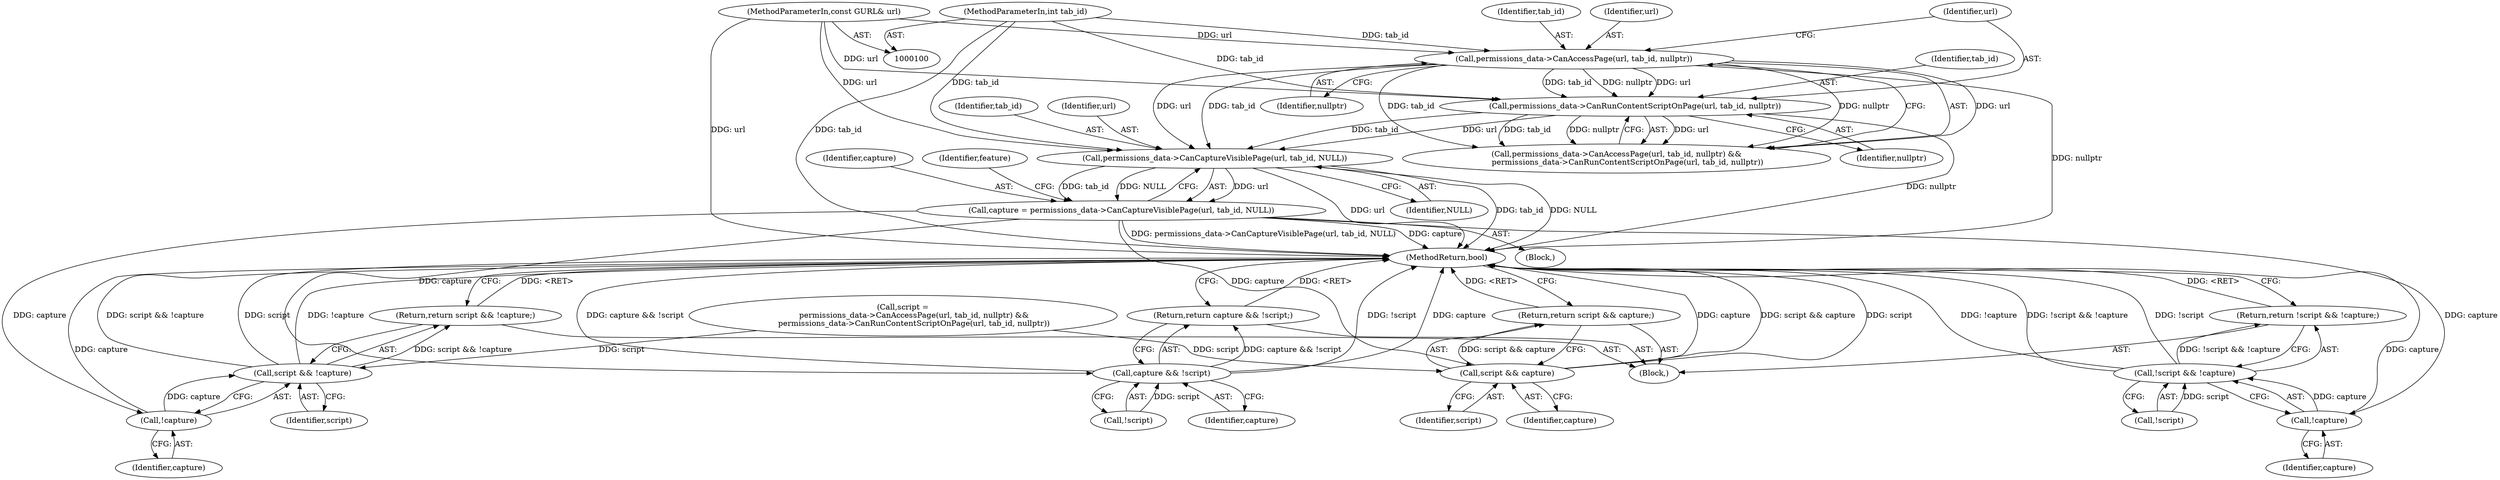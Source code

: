 digraph "1_Chrome_0660e08731fd42076d7242068e9eaed1482b14d5@del" {
"1000125" [label="(Call,permissions_data->CanCaptureVisiblePage(url, tab_id, NULL))"];
"1000114" [label="(Call,permissions_data->CanAccessPage(url, tab_id, nullptr))"];
"1000102" [label="(MethodParameterIn,const GURL& url)"];
"1000104" [label="(MethodParameterIn,int tab_id)"];
"1000118" [label="(Call,permissions_data->CanRunContentScriptOnPage(url, tab_id, nullptr))"];
"1000123" [label="(Call,capture = permissions_data->CanCaptureVisiblePage(url, tab_id, NULL))"];
"1000136" [label="(Call,!capture)"];
"1000134" [label="(Call,script && !capture)"];
"1000133" [label="(Return,return script && !capture;)"];
"1000140" [label="(Call,capture && !script)"];
"1000139" [label="(Return,return capture && !script;)"];
"1000146" [label="(Call,script && capture)"];
"1000145" [label="(Return,return script && capture;)"];
"1000154" [label="(Call,!capture)"];
"1000151" [label="(Call,!script && !capture)"];
"1000150" [label="(Return,return !script && !capture;)"];
"1000105" [label="(Block,)"];
"1000127" [label="(Identifier,tab_id)"];
"1000126" [label="(Identifier,url)"];
"1000154" [label="(Call,!capture)"];
"1000104" [label="(MethodParameterIn,int tab_id)"];
"1000113" [label="(Call,permissions_data->CanAccessPage(url, tab_id, nullptr) &&\n         permissions_data->CanRunContentScriptOnPage(url, tab_id, nullptr))"];
"1000145" [label="(Return,return script && capture;)"];
"1000139" [label="(Return,return capture && !script;)"];
"1000124" [label="(Identifier,capture)"];
"1000159" [label="(MethodReturn,bool)"];
"1000125" [label="(Call,permissions_data->CanCaptureVisiblePage(url, tab_id, NULL))"];
"1000136" [label="(Call,!capture)"];
"1000111" [label="(Call,script =\n         permissions_data->CanAccessPage(url, tab_id, nullptr) &&\n         permissions_data->CanRunContentScriptOnPage(url, tab_id, nullptr))"];
"1000150" [label="(Return,return !script && !capture;)"];
"1000135" [label="(Identifier,script)"];
"1000133" [label="(Return,return script && !capture;)"];
"1000116" [label="(Identifier,tab_id)"];
"1000115" [label="(Identifier,url)"];
"1000137" [label="(Identifier,capture)"];
"1000142" [label="(Call,!script)"];
"1000117" [label="(Identifier,nullptr)"];
"1000140" [label="(Call,capture && !script)"];
"1000134" [label="(Call,script && !capture)"];
"1000119" [label="(Identifier,url)"];
"1000121" [label="(Identifier,nullptr)"];
"1000141" [label="(Identifier,capture)"];
"1000146" [label="(Call,script && capture)"];
"1000120" [label="(Identifier,tab_id)"];
"1000102" [label="(MethodParameterIn,const GURL& url)"];
"1000131" [label="(Block,)"];
"1000118" [label="(Call,permissions_data->CanRunContentScriptOnPage(url, tab_id, nullptr))"];
"1000147" [label="(Identifier,script)"];
"1000114" [label="(Call,permissions_data->CanAccessPage(url, tab_id, nullptr))"];
"1000148" [label="(Identifier,capture)"];
"1000152" [label="(Call,!script)"];
"1000123" [label="(Call,capture = permissions_data->CanCaptureVisiblePage(url, tab_id, NULL))"];
"1000128" [label="(Identifier,NULL)"];
"1000155" [label="(Identifier,capture)"];
"1000130" [label="(Identifier,feature)"];
"1000151" [label="(Call,!script && !capture)"];
"1000125" -> "1000123"  [label="AST: "];
"1000125" -> "1000128"  [label="CFG: "];
"1000126" -> "1000125"  [label="AST: "];
"1000127" -> "1000125"  [label="AST: "];
"1000128" -> "1000125"  [label="AST: "];
"1000123" -> "1000125"  [label="CFG: "];
"1000125" -> "1000159"  [label="DDG: url"];
"1000125" -> "1000159"  [label="DDG: tab_id"];
"1000125" -> "1000159"  [label="DDG: NULL"];
"1000125" -> "1000123"  [label="DDG: url"];
"1000125" -> "1000123"  [label="DDG: tab_id"];
"1000125" -> "1000123"  [label="DDG: NULL"];
"1000114" -> "1000125"  [label="DDG: url"];
"1000114" -> "1000125"  [label="DDG: tab_id"];
"1000118" -> "1000125"  [label="DDG: url"];
"1000118" -> "1000125"  [label="DDG: tab_id"];
"1000102" -> "1000125"  [label="DDG: url"];
"1000104" -> "1000125"  [label="DDG: tab_id"];
"1000114" -> "1000113"  [label="AST: "];
"1000114" -> "1000117"  [label="CFG: "];
"1000115" -> "1000114"  [label="AST: "];
"1000116" -> "1000114"  [label="AST: "];
"1000117" -> "1000114"  [label="AST: "];
"1000119" -> "1000114"  [label="CFG: "];
"1000113" -> "1000114"  [label="CFG: "];
"1000114" -> "1000159"  [label="DDG: nullptr"];
"1000114" -> "1000113"  [label="DDG: url"];
"1000114" -> "1000113"  [label="DDG: tab_id"];
"1000114" -> "1000113"  [label="DDG: nullptr"];
"1000102" -> "1000114"  [label="DDG: url"];
"1000104" -> "1000114"  [label="DDG: tab_id"];
"1000114" -> "1000118"  [label="DDG: url"];
"1000114" -> "1000118"  [label="DDG: tab_id"];
"1000114" -> "1000118"  [label="DDG: nullptr"];
"1000102" -> "1000100"  [label="AST: "];
"1000102" -> "1000159"  [label="DDG: url"];
"1000102" -> "1000118"  [label="DDG: url"];
"1000104" -> "1000100"  [label="AST: "];
"1000104" -> "1000159"  [label="DDG: tab_id"];
"1000104" -> "1000118"  [label="DDG: tab_id"];
"1000118" -> "1000113"  [label="AST: "];
"1000118" -> "1000121"  [label="CFG: "];
"1000119" -> "1000118"  [label="AST: "];
"1000120" -> "1000118"  [label="AST: "];
"1000121" -> "1000118"  [label="AST: "];
"1000113" -> "1000118"  [label="CFG: "];
"1000118" -> "1000159"  [label="DDG: nullptr"];
"1000118" -> "1000113"  [label="DDG: url"];
"1000118" -> "1000113"  [label="DDG: tab_id"];
"1000118" -> "1000113"  [label="DDG: nullptr"];
"1000123" -> "1000105"  [label="AST: "];
"1000124" -> "1000123"  [label="AST: "];
"1000130" -> "1000123"  [label="CFG: "];
"1000123" -> "1000159"  [label="DDG: permissions_data->CanCaptureVisiblePage(url, tab_id, NULL)"];
"1000123" -> "1000159"  [label="DDG: capture"];
"1000123" -> "1000136"  [label="DDG: capture"];
"1000123" -> "1000140"  [label="DDG: capture"];
"1000123" -> "1000146"  [label="DDG: capture"];
"1000123" -> "1000154"  [label="DDG: capture"];
"1000136" -> "1000134"  [label="AST: "];
"1000136" -> "1000137"  [label="CFG: "];
"1000137" -> "1000136"  [label="AST: "];
"1000134" -> "1000136"  [label="CFG: "];
"1000136" -> "1000159"  [label="DDG: capture"];
"1000136" -> "1000134"  [label="DDG: capture"];
"1000134" -> "1000133"  [label="AST: "];
"1000134" -> "1000135"  [label="CFG: "];
"1000135" -> "1000134"  [label="AST: "];
"1000133" -> "1000134"  [label="CFG: "];
"1000134" -> "1000159"  [label="DDG: script && !capture"];
"1000134" -> "1000159"  [label="DDG: script"];
"1000134" -> "1000159"  [label="DDG: !capture"];
"1000134" -> "1000133"  [label="DDG: script && !capture"];
"1000111" -> "1000134"  [label="DDG: script"];
"1000133" -> "1000131"  [label="AST: "];
"1000159" -> "1000133"  [label="CFG: "];
"1000133" -> "1000159"  [label="DDG: <RET>"];
"1000140" -> "1000139"  [label="AST: "];
"1000140" -> "1000141"  [label="CFG: "];
"1000140" -> "1000142"  [label="CFG: "];
"1000141" -> "1000140"  [label="AST: "];
"1000142" -> "1000140"  [label="AST: "];
"1000139" -> "1000140"  [label="CFG: "];
"1000140" -> "1000159"  [label="DDG: !script"];
"1000140" -> "1000159"  [label="DDG: capture"];
"1000140" -> "1000159"  [label="DDG: capture && !script"];
"1000140" -> "1000139"  [label="DDG: capture && !script"];
"1000142" -> "1000140"  [label="DDG: script"];
"1000139" -> "1000131"  [label="AST: "];
"1000159" -> "1000139"  [label="CFG: "];
"1000139" -> "1000159"  [label="DDG: <RET>"];
"1000146" -> "1000145"  [label="AST: "];
"1000146" -> "1000147"  [label="CFG: "];
"1000146" -> "1000148"  [label="CFG: "];
"1000147" -> "1000146"  [label="AST: "];
"1000148" -> "1000146"  [label="AST: "];
"1000145" -> "1000146"  [label="CFG: "];
"1000146" -> "1000159"  [label="DDG: capture"];
"1000146" -> "1000159"  [label="DDG: script && capture"];
"1000146" -> "1000159"  [label="DDG: script"];
"1000146" -> "1000145"  [label="DDG: script && capture"];
"1000111" -> "1000146"  [label="DDG: script"];
"1000145" -> "1000131"  [label="AST: "];
"1000159" -> "1000145"  [label="CFG: "];
"1000145" -> "1000159"  [label="DDG: <RET>"];
"1000154" -> "1000151"  [label="AST: "];
"1000154" -> "1000155"  [label="CFG: "];
"1000155" -> "1000154"  [label="AST: "];
"1000151" -> "1000154"  [label="CFG: "];
"1000154" -> "1000159"  [label="DDG: capture"];
"1000154" -> "1000151"  [label="DDG: capture"];
"1000151" -> "1000150"  [label="AST: "];
"1000151" -> "1000152"  [label="CFG: "];
"1000152" -> "1000151"  [label="AST: "];
"1000150" -> "1000151"  [label="CFG: "];
"1000151" -> "1000159"  [label="DDG: !capture"];
"1000151" -> "1000159"  [label="DDG: !script && !capture"];
"1000151" -> "1000159"  [label="DDG: !script"];
"1000151" -> "1000150"  [label="DDG: !script && !capture"];
"1000152" -> "1000151"  [label="DDG: script"];
"1000150" -> "1000131"  [label="AST: "];
"1000159" -> "1000150"  [label="CFG: "];
"1000150" -> "1000159"  [label="DDG: <RET>"];
}
